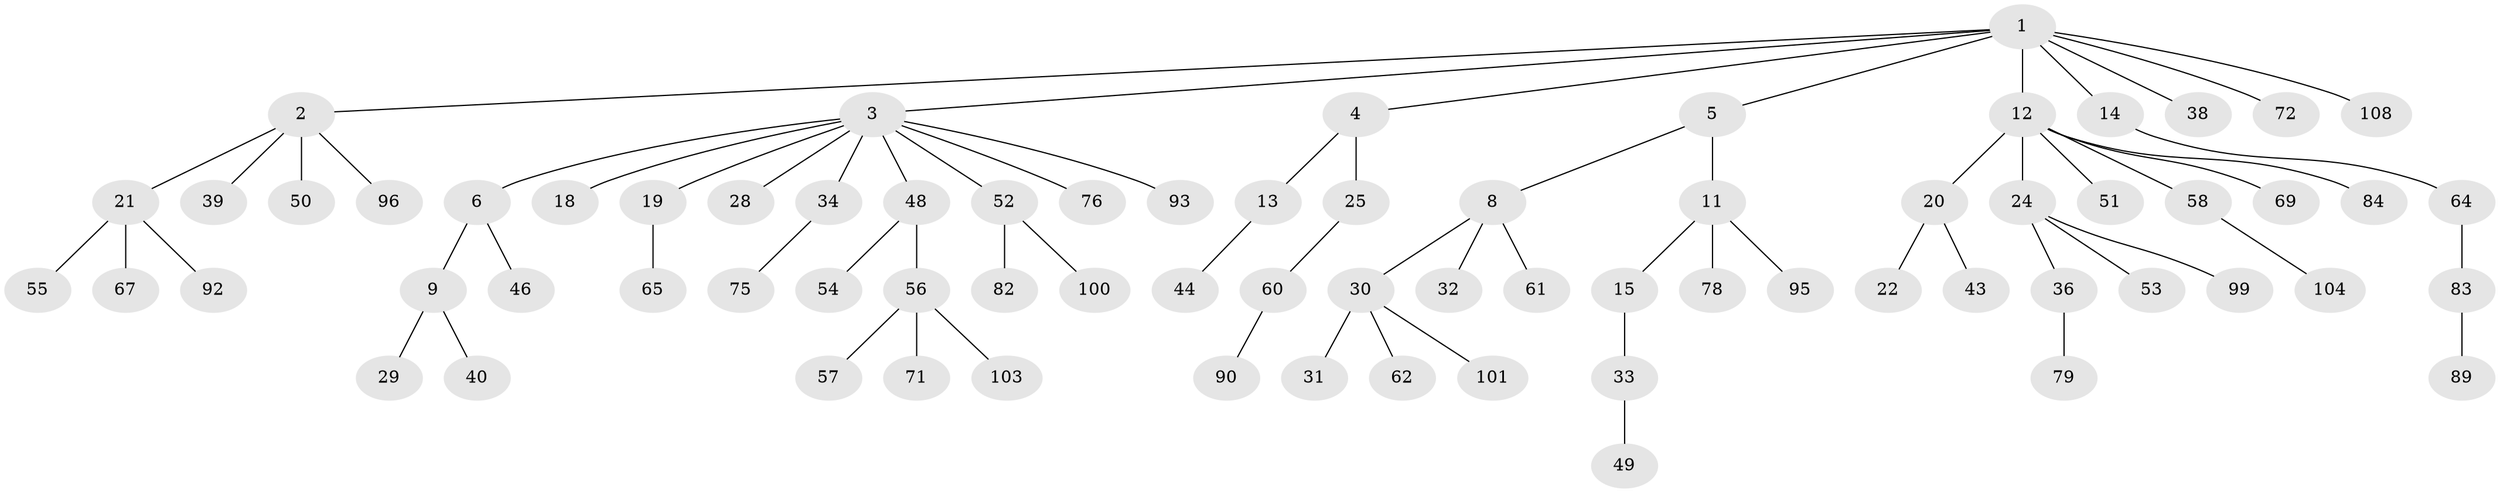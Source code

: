 // Generated by graph-tools (version 1.1) at 2025/24/03/03/25 07:24:07]
// undirected, 73 vertices, 72 edges
graph export_dot {
graph [start="1"]
  node [color=gray90,style=filled];
  1 [super="+10"];
  2 [super="+26"];
  3 [super="+7"];
  4 [super="+16"];
  5 [super="+74"];
  6 [super="+23"];
  8;
  9;
  11 [super="+27"];
  12 [super="+35"];
  13 [super="+112"];
  14;
  15 [super="+17"];
  18 [super="+63"];
  19 [super="+37"];
  20 [super="+68"];
  21 [super="+41"];
  22;
  24 [super="+42"];
  25;
  28 [super="+47"];
  29 [super="+70"];
  30 [super="+59"];
  31;
  32 [super="+97"];
  33;
  34;
  36 [super="+45"];
  38;
  39 [super="+91"];
  40 [super="+77"];
  43 [super="+86"];
  44;
  46 [super="+66"];
  48 [super="+85"];
  49;
  50;
  51 [super="+105"];
  52 [super="+73"];
  53;
  54 [super="+88"];
  55;
  56 [super="+98"];
  57;
  58 [super="+94"];
  60 [super="+80"];
  61 [super="+81"];
  62 [super="+113"];
  64 [super="+87"];
  65;
  67 [super="+110"];
  69 [super="+109"];
  71;
  72;
  75 [super="+111"];
  76;
  78;
  79;
  82 [super="+102"];
  83;
  84;
  89;
  90;
  92;
  93;
  95 [super="+107"];
  96;
  99;
  100;
  101;
  103 [super="+106"];
  104;
  108;
  1 -- 2;
  1 -- 3;
  1 -- 4;
  1 -- 5;
  1 -- 14;
  1 -- 38;
  1 -- 108;
  1 -- 72;
  1 -- 12;
  2 -- 21;
  2 -- 39;
  2 -- 50;
  2 -- 96;
  3 -- 6;
  3 -- 18;
  3 -- 19;
  3 -- 48;
  3 -- 52;
  3 -- 76;
  3 -- 34;
  3 -- 28;
  3 -- 93;
  4 -- 13;
  4 -- 25;
  5 -- 8;
  5 -- 11;
  6 -- 9;
  6 -- 46;
  8 -- 30;
  8 -- 32;
  8 -- 61;
  9 -- 29;
  9 -- 40;
  11 -- 15;
  11 -- 78;
  11 -- 95;
  12 -- 20;
  12 -- 24;
  12 -- 69;
  12 -- 58;
  12 -- 51;
  12 -- 84;
  13 -- 44;
  14 -- 64;
  15 -- 33;
  19 -- 65;
  20 -- 22;
  20 -- 43;
  21 -- 55;
  21 -- 92;
  21 -- 67;
  24 -- 36;
  24 -- 99;
  24 -- 53;
  25 -- 60;
  30 -- 31;
  30 -- 62;
  30 -- 101;
  33 -- 49;
  34 -- 75;
  36 -- 79;
  48 -- 54;
  48 -- 56;
  52 -- 82;
  52 -- 100;
  56 -- 57;
  56 -- 71;
  56 -- 103;
  58 -- 104;
  60 -- 90;
  64 -- 83;
  83 -- 89;
}
